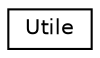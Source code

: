 digraph "Graphical Class Hierarchy"
{
 // LATEX_PDF_SIZE
  edge [fontname="Helvetica",fontsize="10",labelfontname="Helvetica",labelfontsize="10"];
  node [fontname="Helvetica",fontsize="10",shape=record];
  rankdir="LR";
  Node0 [label="Utile",height=0.2,width=0.4,color="black", fillcolor="white", style="filled",URL="$class_utile.html",tooltip=" "];
}
